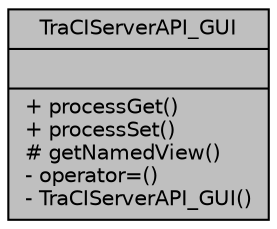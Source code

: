 digraph "TraCIServerAPI_GUI"
{
  edge [fontname="Helvetica",fontsize="10",labelfontname="Helvetica",labelfontsize="10"];
  node [fontname="Helvetica",fontsize="10",shape=record];
  Node1 [label="{TraCIServerAPI_GUI\n||+ processGet()\l+ processSet()\l# getNamedView()\l- operator=()\l- TraCIServerAPI_GUI()\l}",height=0.2,width=0.4,color="black", fillcolor="grey75", style="filled", fontcolor="black"];
}
